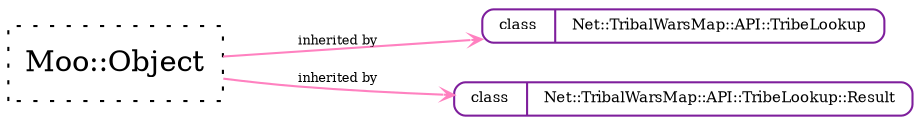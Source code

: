 strict digraph Perl {
	graph [compound=1, concentrate=1, overlap=false, rankdir=LR, ranksep=1, smoothing=triangle, splines=spline];
	node [label="\N", shape=record, style=dotted];
	edge [minlen=1];
	"Moo::Object" [label="<port1> Moo::Object"];
	"Net::TribalWarsMap::API::TribeLookup" [label="{{<port1> class}|<port2> Net::TribalWarsMap::API::TribeLookup}", shape=Mrecord, style=solid, color="#7e1e9c", fontsize=7, height="0.1"];
	"Net::TribalWarsMap::API::TribeLookup::Result" [label="{{<port1> class}|<port2> Net::TribalWarsMap::API::TribeLookup::Result}", shape=Mrecord, style=solid, color="#7e1e9c", fontsize=7, height="0.1"];
	"Moo::Object" -> "Net::TribalWarsMap::API::TribeLookup" [arrowhead=open, arrowsize="0.5", color="#ff81c0", dir=forward, fontsize=6, headclip=1, label="inherited by", samehead=head, tailclip=1, weight=10];
	"Moo::Object" -> "Net::TribalWarsMap::API::TribeLookup::Result" [arrowhead=open, arrowsize="0.5", color="#ff81c0", dir=forward, fontsize=6, headclip=1, label="inherited by", samehead=head, tailclip=1, weight=10];
}

